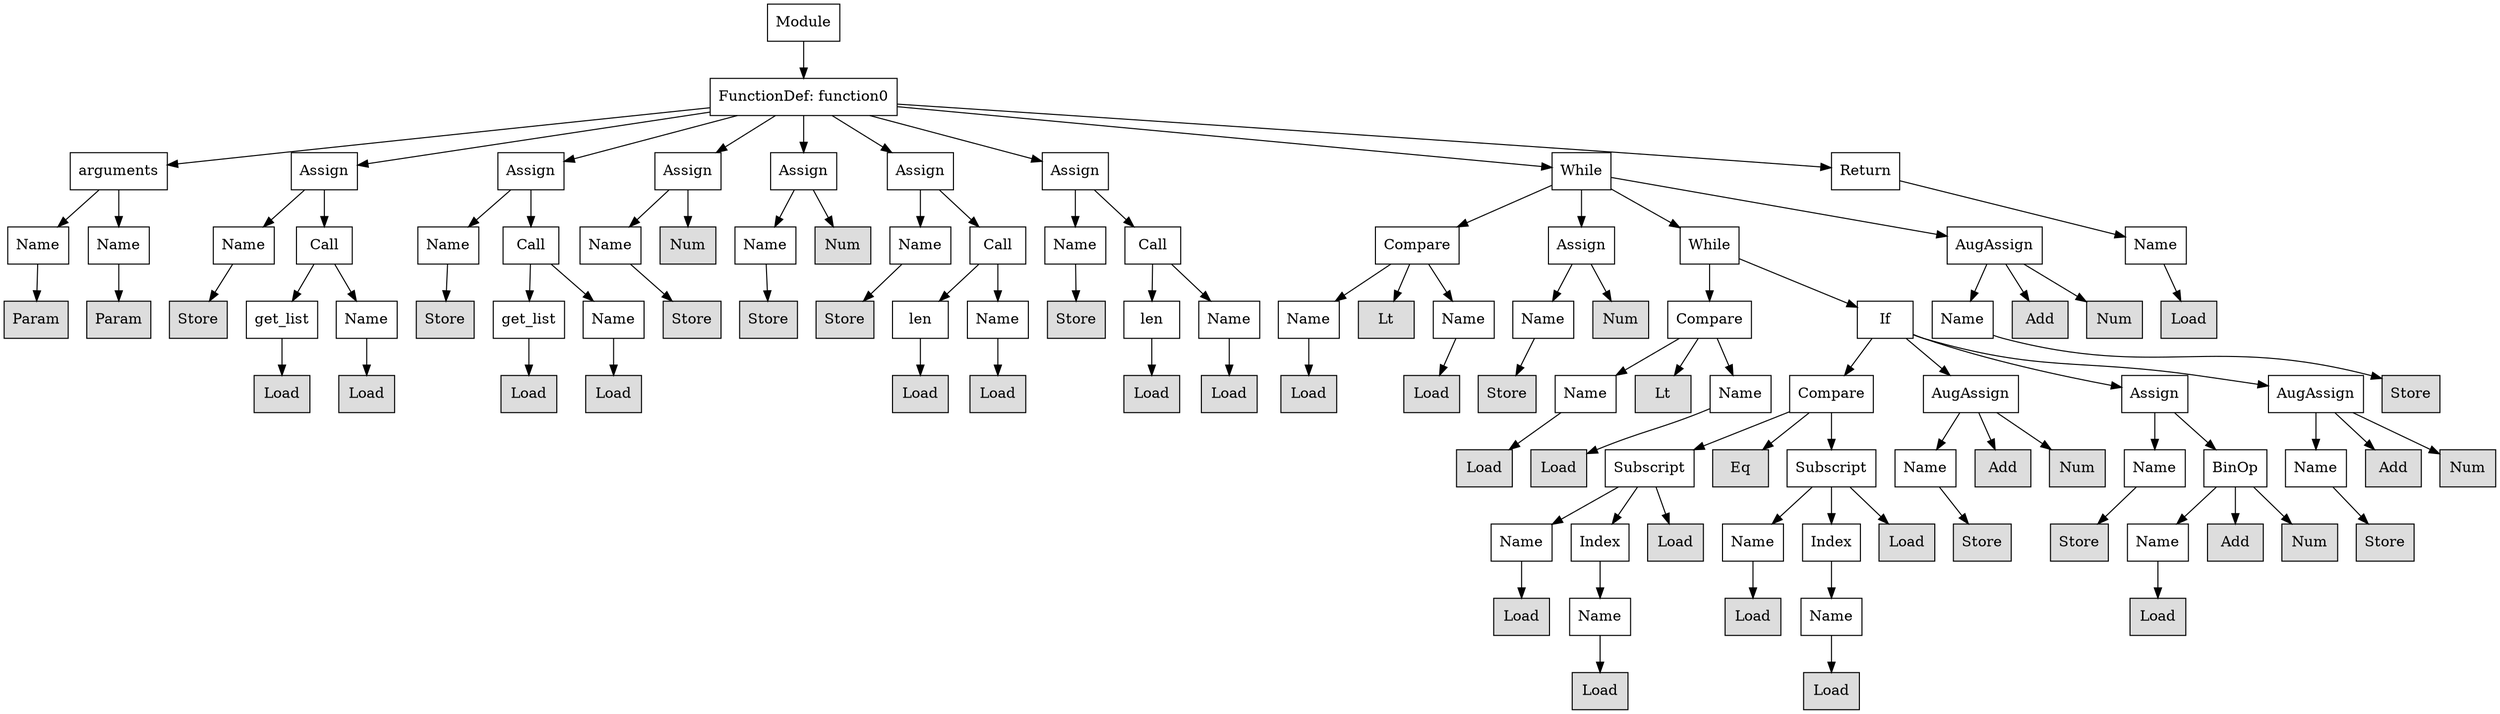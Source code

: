 digraph G {
n0 [shape=rect, label="Module"];
n1 [shape=rect, label="FunctionDef: function0"];
n2 [shape=rect, label="arguments"];
n3 [shape=rect, label="Assign"];
n4 [shape=rect, label="Assign"];
n5 [shape=rect, label="Assign"];
n6 [shape=rect, label="Assign"];
n7 [shape=rect, label="Assign"];
n8 [shape=rect, label="Assign"];
n9 [shape=rect, label="While"];
n10 [shape=rect, label="Return"];
n11 [shape=rect, label="Name"];
n12 [shape=rect, label="Name"];
n13 [shape=rect, label="Name"];
n14 [shape=rect, label="Call"];
n15 [shape=rect, label="Name"];
n16 [shape=rect, label="Call"];
n17 [shape=rect, label="Name"];
n18 [shape=rect, label="Num" style="filled" fillcolor="#dddddd"];
n19 [shape=rect, label="Name"];
n20 [shape=rect, label="Num" style="filled" fillcolor="#dddddd"];
n21 [shape=rect, label="Name"];
n22 [shape=rect, label="Call"];
n23 [shape=rect, label="Name"];
n24 [shape=rect, label="Call"];
n25 [shape=rect, label="Compare"];
n26 [shape=rect, label="Assign"];
n27 [shape=rect, label="While"];
n28 [shape=rect, label="AugAssign"];
n29 [shape=rect, label="Name"];
n30 [shape=rect, label="Param" style="filled" fillcolor="#dddddd"];
n31 [shape=rect, label="Param" style="filled" fillcolor="#dddddd"];
n32 [shape=rect, label="Store" style="filled" fillcolor="#dddddd"];
n33 [shape=rect, label="get_list"];
n34 [shape=rect, label="Name"];
n35 [shape=rect, label="Store" style="filled" fillcolor="#dddddd"];
n36 [shape=rect, label="get_list"];
n37 [shape=rect, label="Name"];
n38 [shape=rect, label="Store" style="filled" fillcolor="#dddddd"];
n39 [shape=rect, label="Store" style="filled" fillcolor="#dddddd"];
n40 [shape=rect, label="Store" style="filled" fillcolor="#dddddd"];
n41 [shape=rect, label="len"];
n42 [shape=rect, label="Name"];
n43 [shape=rect, label="Store" style="filled" fillcolor="#dddddd"];
n44 [shape=rect, label="len"];
n45 [shape=rect, label="Name"];
n46 [shape=rect, label="Name"];
n47 [shape=rect, label="Lt" style="filled" fillcolor="#dddddd"];
n48 [shape=rect, label="Name"];
n49 [shape=rect, label="Name"];
n50 [shape=rect, label="Num" style="filled" fillcolor="#dddddd"];
n51 [shape=rect, label="Compare"];
n52 [shape=rect, label="If"];
n53 [shape=rect, label="Name"];
n54 [shape=rect, label="Add" style="filled" fillcolor="#dddddd"];
n55 [shape=rect, label="Num" style="filled" fillcolor="#dddddd"];
n56 [shape=rect, label="Load" style="filled" fillcolor="#dddddd"];
n57 [shape=rect, label="Load" style="filled" fillcolor="#dddddd"];
n58 [shape=rect, label="Load" style="filled" fillcolor="#dddddd"];
n59 [shape=rect, label="Load" style="filled" fillcolor="#dddddd"];
n60 [shape=rect, label="Load" style="filled" fillcolor="#dddddd"];
n61 [shape=rect, label="Load" style="filled" fillcolor="#dddddd"];
n62 [shape=rect, label="Load" style="filled" fillcolor="#dddddd"];
n63 [shape=rect, label="Load" style="filled" fillcolor="#dddddd"];
n64 [shape=rect, label="Load" style="filled" fillcolor="#dddddd"];
n65 [shape=rect, label="Load" style="filled" fillcolor="#dddddd"];
n66 [shape=rect, label="Load" style="filled" fillcolor="#dddddd"];
n67 [shape=rect, label="Store" style="filled" fillcolor="#dddddd"];
n68 [shape=rect, label="Name"];
n69 [shape=rect, label="Lt" style="filled" fillcolor="#dddddd"];
n70 [shape=rect, label="Name"];
n71 [shape=rect, label="Compare"];
n72 [shape=rect, label="AugAssign"];
n73 [shape=rect, label="Assign"];
n74 [shape=rect, label="AugAssign"];
n75 [shape=rect, label="Store" style="filled" fillcolor="#dddddd"];
n76 [shape=rect, label="Load" style="filled" fillcolor="#dddddd"];
n77 [shape=rect, label="Load" style="filled" fillcolor="#dddddd"];
n78 [shape=rect, label="Subscript"];
n79 [shape=rect, label="Eq" style="filled" fillcolor="#dddddd"];
n80 [shape=rect, label="Subscript"];
n81 [shape=rect, label="Name"];
n82 [shape=rect, label="Add" style="filled" fillcolor="#dddddd"];
n83 [shape=rect, label="Num" style="filled" fillcolor="#dddddd"];
n84 [shape=rect, label="Name"];
n85 [shape=rect, label="BinOp"];
n86 [shape=rect, label="Name"];
n87 [shape=rect, label="Add" style="filled" fillcolor="#dddddd"];
n88 [shape=rect, label="Num" style="filled" fillcolor="#dddddd"];
n89 [shape=rect, label="Name"];
n90 [shape=rect, label="Index"];
n91 [shape=rect, label="Load" style="filled" fillcolor="#dddddd"];
n92 [shape=rect, label="Name"];
n93 [shape=rect, label="Index"];
n94 [shape=rect, label="Load" style="filled" fillcolor="#dddddd"];
n95 [shape=rect, label="Store" style="filled" fillcolor="#dddddd"];
n96 [shape=rect, label="Store" style="filled" fillcolor="#dddddd"];
n97 [shape=rect, label="Name"];
n98 [shape=rect, label="Add" style="filled" fillcolor="#dddddd"];
n99 [shape=rect, label="Num" style="filled" fillcolor="#dddddd"];
n100 [shape=rect, label="Store" style="filled" fillcolor="#dddddd"];
n101 [shape=rect, label="Load" style="filled" fillcolor="#dddddd"];
n102 [shape=rect, label="Name"];
n103 [shape=rect, label="Load" style="filled" fillcolor="#dddddd"];
n104 [shape=rect, label="Name"];
n105 [shape=rect, label="Load" style="filled" fillcolor="#dddddd"];
n106 [shape=rect, label="Load" style="filled" fillcolor="#dddddd"];
n107 [shape=rect, label="Load" style="filled" fillcolor="#dddddd"];
n0 -> n1;
n1 -> n2;
n1 -> n3;
n1 -> n4;
n1 -> n5;
n1 -> n6;
n1 -> n7;
n1 -> n8;
n1 -> n9;
n1 -> n10;
n2 -> n11;
n2 -> n12;
n3 -> n13;
n3 -> n14;
n4 -> n15;
n4 -> n16;
n5 -> n17;
n5 -> n18;
n6 -> n19;
n6 -> n20;
n7 -> n21;
n7 -> n22;
n8 -> n23;
n8 -> n24;
n9 -> n25;
n9 -> n26;
n9 -> n27;
n9 -> n28;
n10 -> n29;
n11 -> n30;
n12 -> n31;
n13 -> n32;
n14 -> n33;
n14 -> n34;
n15 -> n35;
n16 -> n36;
n16 -> n37;
n17 -> n38;
n19 -> n39;
n21 -> n40;
n22 -> n41;
n22 -> n42;
n23 -> n43;
n24 -> n44;
n24 -> n45;
n25 -> n46;
n25 -> n47;
n25 -> n48;
n26 -> n49;
n26 -> n50;
n27 -> n51;
n27 -> n52;
n28 -> n53;
n28 -> n54;
n28 -> n55;
n29 -> n56;
n33 -> n57;
n34 -> n58;
n36 -> n59;
n37 -> n60;
n41 -> n61;
n42 -> n62;
n44 -> n63;
n45 -> n64;
n46 -> n65;
n48 -> n66;
n49 -> n67;
n51 -> n68;
n51 -> n69;
n51 -> n70;
n52 -> n71;
n52 -> n72;
n52 -> n73;
n52 -> n74;
n53 -> n75;
n68 -> n76;
n70 -> n77;
n71 -> n78;
n71 -> n79;
n71 -> n80;
n72 -> n81;
n72 -> n82;
n72 -> n83;
n73 -> n84;
n73 -> n85;
n74 -> n86;
n74 -> n87;
n74 -> n88;
n78 -> n89;
n78 -> n90;
n78 -> n91;
n80 -> n92;
n80 -> n93;
n80 -> n94;
n81 -> n95;
n84 -> n96;
n85 -> n97;
n85 -> n98;
n85 -> n99;
n86 -> n100;
n89 -> n101;
n90 -> n102;
n92 -> n103;
n93 -> n104;
n97 -> n105;
n102 -> n106;
n104 -> n107;
}
